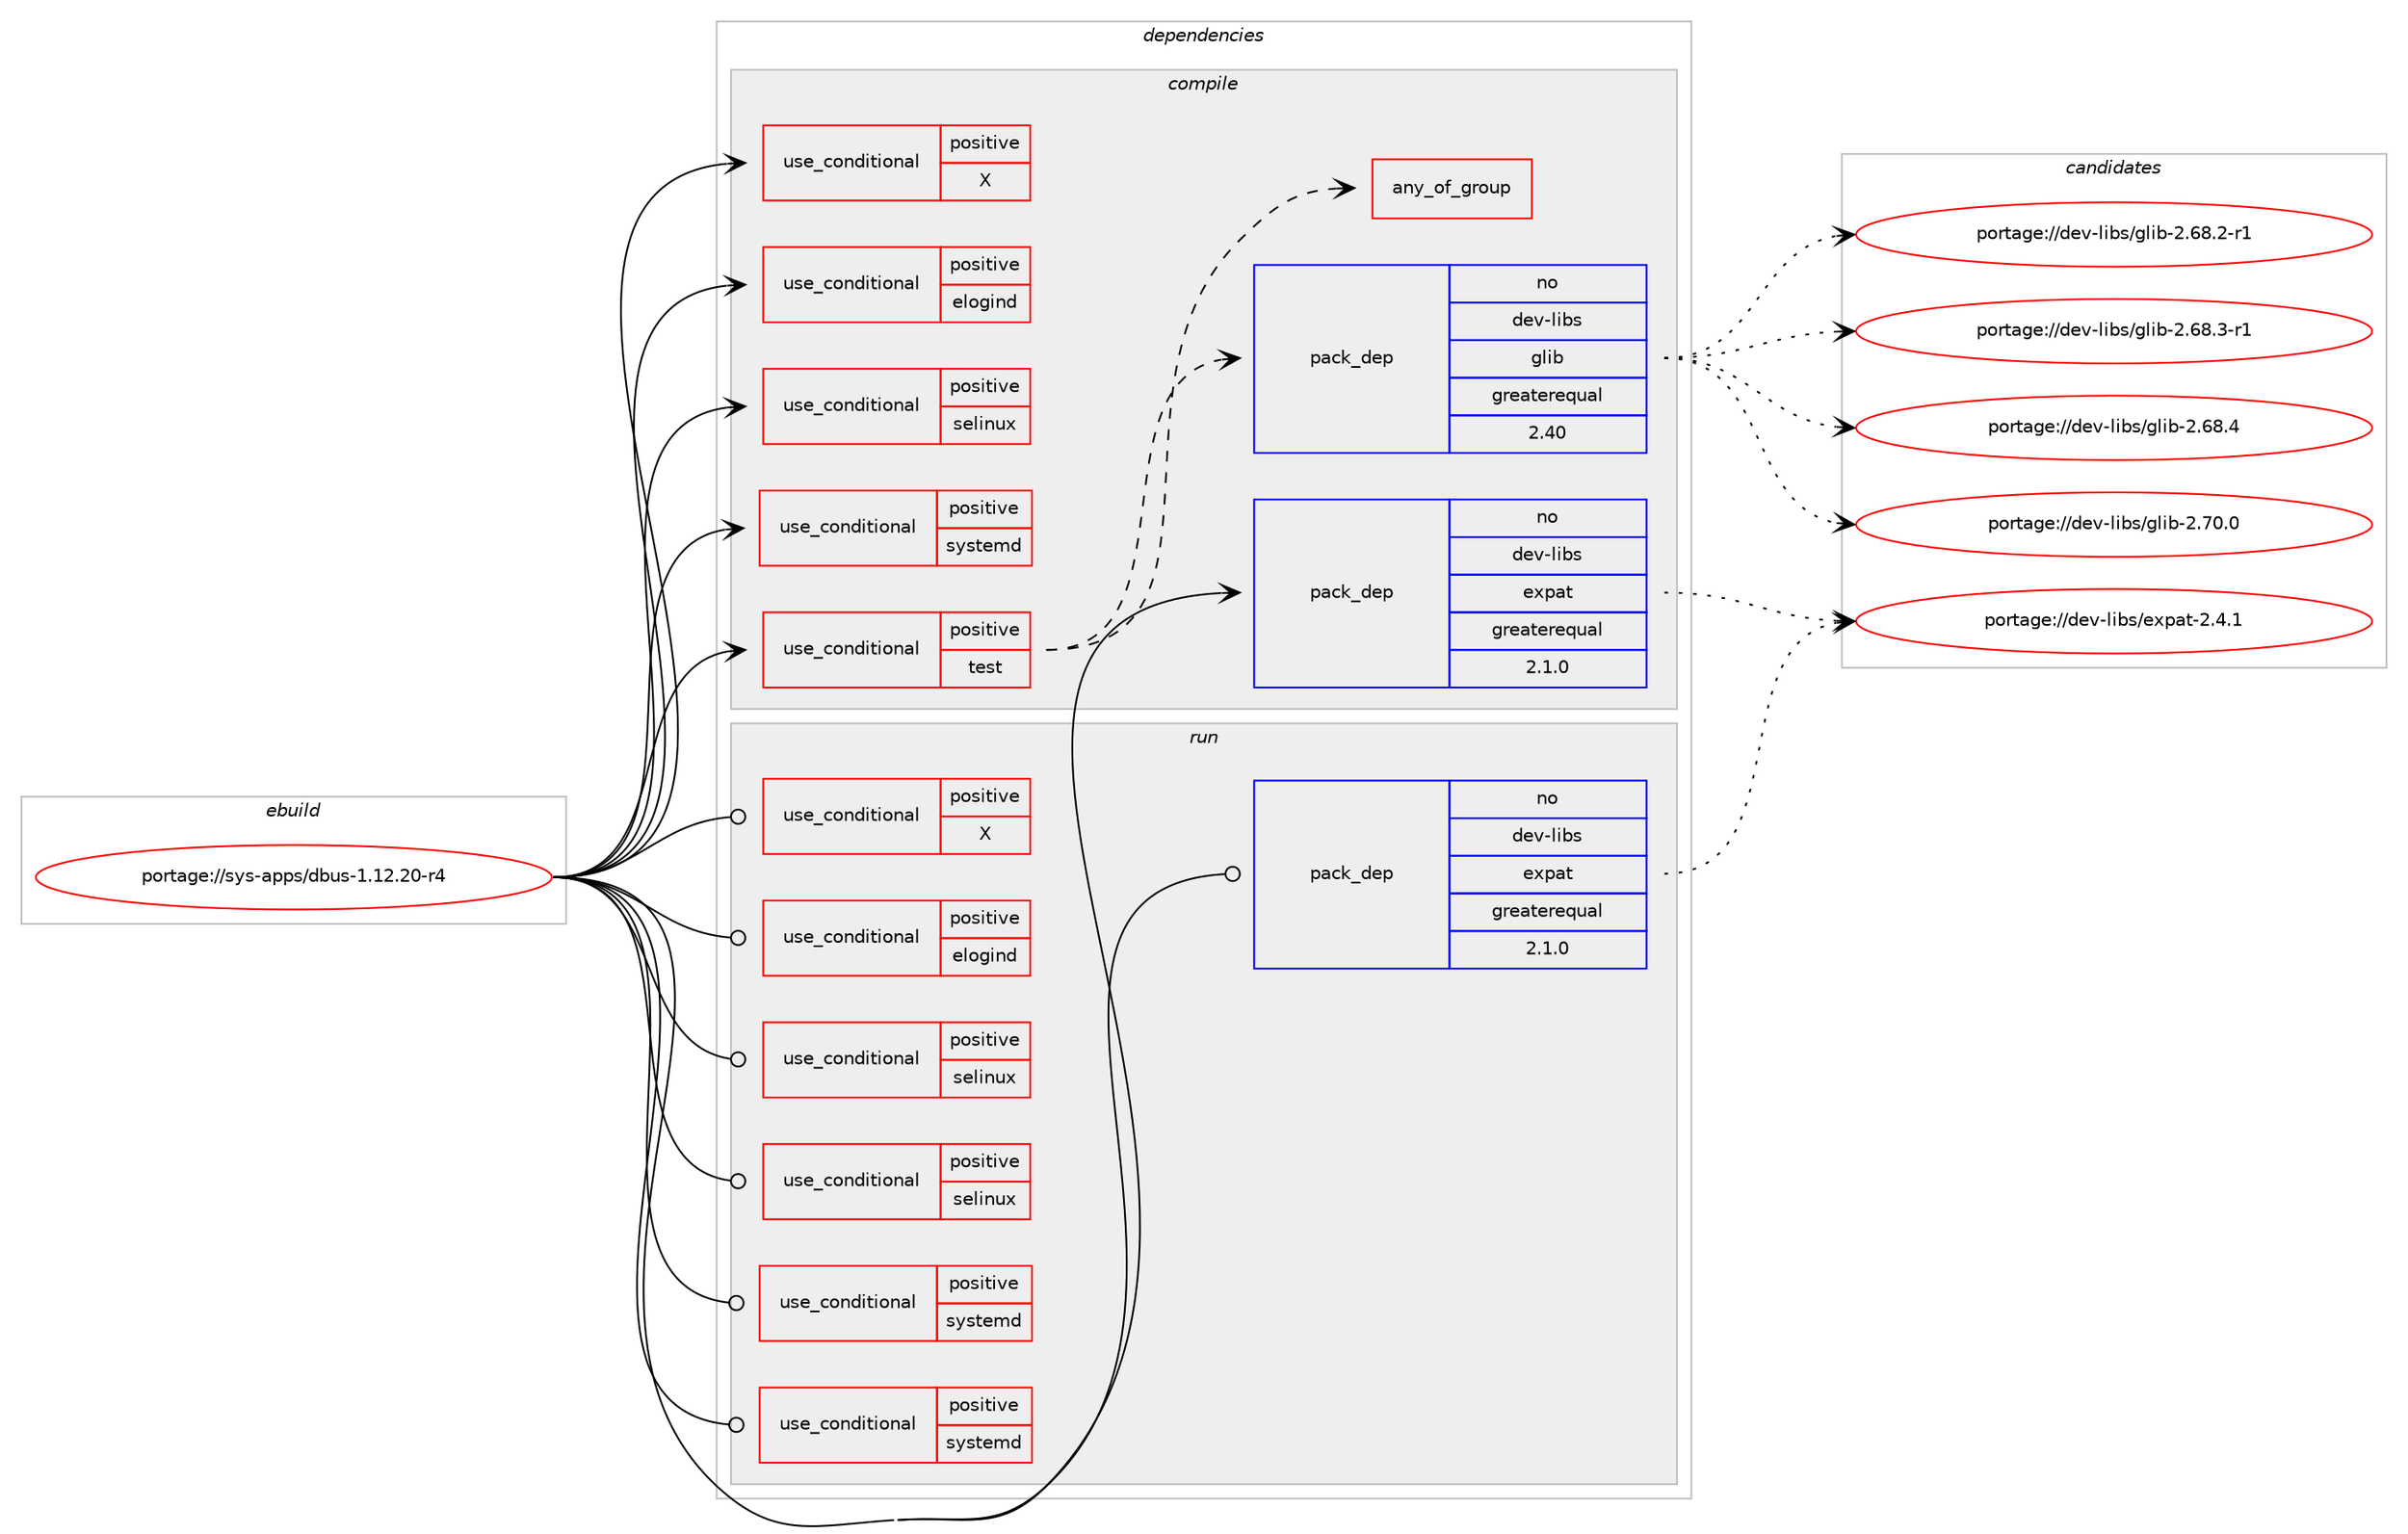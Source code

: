 digraph prolog {

# *************
# Graph options
# *************

newrank=true;
concentrate=true;
compound=true;
graph [rankdir=LR,fontname=Helvetica,fontsize=10,ranksep=1.5];#, ranksep=2.5, nodesep=0.2];
edge  [arrowhead=vee];
node  [fontname=Helvetica,fontsize=10];

# **********
# The ebuild
# **********

subgraph cluster_leftcol {
color=gray;
rank=same;
label=<<i>ebuild</i>>;
id [label="portage://sys-apps/dbus-1.12.20-r4", color=red, width=4, href="../sys-apps/dbus-1.12.20-r4.svg"];
}

# ****************
# The dependencies
# ****************

subgraph cluster_midcol {
color=gray;
label=<<i>dependencies</i>>;
subgraph cluster_compile {
fillcolor="#eeeeee";
style=filled;
label=<<i>compile</i>>;
subgraph cond211 {
dependency2327 [label=<<TABLE BORDER="0" CELLBORDER="1" CELLSPACING="0" CELLPADDING="4"><TR><TD ROWSPAN="3" CELLPADDING="10">use_conditional</TD></TR><TR><TD>positive</TD></TR><TR><TD>X</TD></TR></TABLE>>, shape=none, color=red];
# *** BEGIN UNKNOWN DEPENDENCY TYPE (TODO) ***
# dependency2327 -> package_dependency(portage://sys-apps/dbus-1.12.20-r4,install,no,x11-libs,libX11,none,[,,],[],[])
# *** END UNKNOWN DEPENDENCY TYPE (TODO) ***

# *** BEGIN UNKNOWN DEPENDENCY TYPE (TODO) ***
# dependency2327 -> package_dependency(portage://sys-apps/dbus-1.12.20-r4,install,no,x11-libs,libXt,none,[,,],[],[])
# *** END UNKNOWN DEPENDENCY TYPE (TODO) ***

}
id:e -> dependency2327:w [weight=20,style="solid",arrowhead="vee"];
subgraph cond212 {
dependency2328 [label=<<TABLE BORDER="0" CELLBORDER="1" CELLSPACING="0" CELLPADDING="4"><TR><TD ROWSPAN="3" CELLPADDING="10">use_conditional</TD></TR><TR><TD>positive</TD></TR><TR><TD>elogind</TD></TR></TABLE>>, shape=none, color=red];
# *** BEGIN UNKNOWN DEPENDENCY TYPE (TODO) ***
# dependency2328 -> package_dependency(portage://sys-apps/dbus-1.12.20-r4,install,no,sys-auth,elogind,none,[,,],[],[])
# *** END UNKNOWN DEPENDENCY TYPE (TODO) ***

}
id:e -> dependency2328:w [weight=20,style="solid",arrowhead="vee"];
subgraph cond213 {
dependency2329 [label=<<TABLE BORDER="0" CELLBORDER="1" CELLSPACING="0" CELLPADDING="4"><TR><TD ROWSPAN="3" CELLPADDING="10">use_conditional</TD></TR><TR><TD>positive</TD></TR><TR><TD>selinux</TD></TR></TABLE>>, shape=none, color=red];
# *** BEGIN UNKNOWN DEPENDENCY TYPE (TODO) ***
# dependency2329 -> package_dependency(portage://sys-apps/dbus-1.12.20-r4,install,no,sys-libs,libselinux,none,[,,],[],[])
# *** END UNKNOWN DEPENDENCY TYPE (TODO) ***

}
id:e -> dependency2329:w [weight=20,style="solid",arrowhead="vee"];
subgraph cond214 {
dependency2330 [label=<<TABLE BORDER="0" CELLBORDER="1" CELLSPACING="0" CELLPADDING="4"><TR><TD ROWSPAN="3" CELLPADDING="10">use_conditional</TD></TR><TR><TD>positive</TD></TR><TR><TD>systemd</TD></TR></TABLE>>, shape=none, color=red];
# *** BEGIN UNKNOWN DEPENDENCY TYPE (TODO) ***
# dependency2330 -> package_dependency(portage://sys-apps/dbus-1.12.20-r4,install,no,sys-apps,systemd,none,[,,],[slot(0),equal],[])
# *** END UNKNOWN DEPENDENCY TYPE (TODO) ***

}
id:e -> dependency2330:w [weight=20,style="solid",arrowhead="vee"];
subgraph cond215 {
dependency2331 [label=<<TABLE BORDER="0" CELLBORDER="1" CELLSPACING="0" CELLPADDING="4"><TR><TD ROWSPAN="3" CELLPADDING="10">use_conditional</TD></TR><TR><TD>positive</TD></TR><TR><TD>test</TD></TR></TABLE>>, shape=none, color=red];
subgraph any2 {
dependency2332 [label=<<TABLE BORDER="0" CELLBORDER="1" CELLSPACING="0" CELLPADDING="4"><TR><TD CELLPADDING="10">any_of_group</TD></TR></TABLE>>, shape=none, color=red];# *** BEGIN UNKNOWN DEPENDENCY TYPE (TODO) ***
# dependency2332 -> package_dependency(portage://sys-apps/dbus-1.12.20-r4,install,no,dev-lang,python,none,[,,],[slot(3.10)],[])
# *** END UNKNOWN DEPENDENCY TYPE (TODO) ***

# *** BEGIN UNKNOWN DEPENDENCY TYPE (TODO) ***
# dependency2332 -> package_dependency(portage://sys-apps/dbus-1.12.20-r4,install,no,dev-lang,python,none,[,,],[slot(3.9)],[])
# *** END UNKNOWN DEPENDENCY TYPE (TODO) ***

# *** BEGIN UNKNOWN DEPENDENCY TYPE (TODO) ***
# dependency2332 -> package_dependency(portage://sys-apps/dbus-1.12.20-r4,install,no,dev-lang,python,none,[,,],[slot(3.8)],[])
# *** END UNKNOWN DEPENDENCY TYPE (TODO) ***

}
dependency2331:e -> dependency2332:w [weight=20,style="dashed",arrowhead="vee"];
subgraph pack2116 {
dependency2333 [label=<<TABLE BORDER="0" CELLBORDER="1" CELLSPACING="0" CELLPADDING="4" WIDTH="220"><TR><TD ROWSPAN="6" CELLPADDING="30">pack_dep</TD></TR><TR><TD WIDTH="110">no</TD></TR><TR><TD>dev-libs</TD></TR><TR><TD>glib</TD></TR><TR><TD>greaterequal</TD></TR><TR><TD>2.40</TD></TR></TABLE>>, shape=none, color=blue];
}
dependency2331:e -> dependency2333:w [weight=20,style="dashed",arrowhead="vee"];
}
id:e -> dependency2331:w [weight=20,style="solid",arrowhead="vee"];
subgraph pack2117 {
dependency2334 [label=<<TABLE BORDER="0" CELLBORDER="1" CELLSPACING="0" CELLPADDING="4" WIDTH="220"><TR><TD ROWSPAN="6" CELLPADDING="30">pack_dep</TD></TR><TR><TD WIDTH="110">no</TD></TR><TR><TD>dev-libs</TD></TR><TR><TD>expat</TD></TR><TR><TD>greaterequal</TD></TR><TR><TD>2.1.0</TD></TR></TABLE>>, shape=none, color=blue];
}
id:e -> dependency2334:w [weight=20,style="solid",arrowhead="vee"];
# *** BEGIN UNKNOWN DEPENDENCY TYPE (TODO) ***
# id -> package_dependency(portage://sys-apps/dbus-1.12.20-r4,install,no,dev-libs,expat,none,[,,],[],[])
# *** END UNKNOWN DEPENDENCY TYPE (TODO) ***

}
subgraph cluster_compileandrun {
fillcolor="#eeeeee";
style=filled;
label=<<i>compile and run</i>>;
}
subgraph cluster_run {
fillcolor="#eeeeee";
style=filled;
label=<<i>run</i>>;
subgraph cond216 {
dependency2335 [label=<<TABLE BORDER="0" CELLBORDER="1" CELLSPACING="0" CELLPADDING="4"><TR><TD ROWSPAN="3" CELLPADDING="10">use_conditional</TD></TR><TR><TD>positive</TD></TR><TR><TD>X</TD></TR></TABLE>>, shape=none, color=red];
# *** BEGIN UNKNOWN DEPENDENCY TYPE (TODO) ***
# dependency2335 -> package_dependency(portage://sys-apps/dbus-1.12.20-r4,run,no,x11-libs,libX11,none,[,,],[],[])
# *** END UNKNOWN DEPENDENCY TYPE (TODO) ***

# *** BEGIN UNKNOWN DEPENDENCY TYPE (TODO) ***
# dependency2335 -> package_dependency(portage://sys-apps/dbus-1.12.20-r4,run,no,x11-libs,libXt,none,[,,],[],[])
# *** END UNKNOWN DEPENDENCY TYPE (TODO) ***

}
id:e -> dependency2335:w [weight=20,style="solid",arrowhead="odot"];
subgraph cond217 {
dependency2336 [label=<<TABLE BORDER="0" CELLBORDER="1" CELLSPACING="0" CELLPADDING="4"><TR><TD ROWSPAN="3" CELLPADDING="10">use_conditional</TD></TR><TR><TD>positive</TD></TR><TR><TD>elogind</TD></TR></TABLE>>, shape=none, color=red];
# *** BEGIN UNKNOWN DEPENDENCY TYPE (TODO) ***
# dependency2336 -> package_dependency(portage://sys-apps/dbus-1.12.20-r4,run,no,sys-auth,elogind,none,[,,],[],[])
# *** END UNKNOWN DEPENDENCY TYPE (TODO) ***

}
id:e -> dependency2336:w [weight=20,style="solid",arrowhead="odot"];
subgraph cond218 {
dependency2337 [label=<<TABLE BORDER="0" CELLBORDER="1" CELLSPACING="0" CELLPADDING="4"><TR><TD ROWSPAN="3" CELLPADDING="10">use_conditional</TD></TR><TR><TD>positive</TD></TR><TR><TD>selinux</TD></TR></TABLE>>, shape=none, color=red];
# *** BEGIN UNKNOWN DEPENDENCY TYPE (TODO) ***
# dependency2337 -> package_dependency(portage://sys-apps/dbus-1.12.20-r4,run,no,sec-policy,selinux-dbus,none,[,,],[],[])
# *** END UNKNOWN DEPENDENCY TYPE (TODO) ***

}
id:e -> dependency2337:w [weight=20,style="solid",arrowhead="odot"];
subgraph cond219 {
dependency2338 [label=<<TABLE BORDER="0" CELLBORDER="1" CELLSPACING="0" CELLPADDING="4"><TR><TD ROWSPAN="3" CELLPADDING="10">use_conditional</TD></TR><TR><TD>positive</TD></TR><TR><TD>selinux</TD></TR></TABLE>>, shape=none, color=red];
# *** BEGIN UNKNOWN DEPENDENCY TYPE (TODO) ***
# dependency2338 -> package_dependency(portage://sys-apps/dbus-1.12.20-r4,run,no,sys-libs,libselinux,none,[,,],[],[])
# *** END UNKNOWN DEPENDENCY TYPE (TODO) ***

}
id:e -> dependency2338:w [weight=20,style="solid",arrowhead="odot"];
subgraph cond220 {
dependency2339 [label=<<TABLE BORDER="0" CELLBORDER="1" CELLSPACING="0" CELLPADDING="4"><TR><TD ROWSPAN="3" CELLPADDING="10">use_conditional</TD></TR><TR><TD>positive</TD></TR><TR><TD>systemd</TD></TR></TABLE>>, shape=none, color=red];
# *** BEGIN UNKNOWN DEPENDENCY TYPE (TODO) ***
# dependency2339 -> package_dependency(portage://sys-apps/dbus-1.12.20-r4,run,no,sys-apps,systemd,none,[,,],[slot(0),equal],[])
# *** END UNKNOWN DEPENDENCY TYPE (TODO) ***

}
id:e -> dependency2339:w [weight=20,style="solid",arrowhead="odot"];
subgraph cond221 {
dependency2340 [label=<<TABLE BORDER="0" CELLBORDER="1" CELLSPACING="0" CELLPADDING="4"><TR><TD ROWSPAN="3" CELLPADDING="10">use_conditional</TD></TR><TR><TD>positive</TD></TR><TR><TD>systemd</TD></TR></TABLE>>, shape=none, color=red];
# *** BEGIN UNKNOWN DEPENDENCY TYPE (TODO) ***
# dependency2340 -> package_dependency(portage://sys-apps/dbus-1.12.20-r4,run,no,virtual,tmpfiles,none,[,,],[],[])
# *** END UNKNOWN DEPENDENCY TYPE (TODO) ***

}
id:e -> dependency2340:w [weight=20,style="solid",arrowhead="odot"];
# *** BEGIN UNKNOWN DEPENDENCY TYPE (TODO) ***
# id -> package_dependency(portage://sys-apps/dbus-1.12.20-r4,run,no,acct-user,messagebus,none,[,,],[],[])
# *** END UNKNOWN DEPENDENCY TYPE (TODO) ***

subgraph pack2118 {
dependency2341 [label=<<TABLE BORDER="0" CELLBORDER="1" CELLSPACING="0" CELLPADDING="4" WIDTH="220"><TR><TD ROWSPAN="6" CELLPADDING="30">pack_dep</TD></TR><TR><TD WIDTH="110">no</TD></TR><TR><TD>dev-libs</TD></TR><TR><TD>expat</TD></TR><TR><TD>greaterequal</TD></TR><TR><TD>2.1.0</TD></TR></TABLE>>, shape=none, color=blue];
}
id:e -> dependency2341:w [weight=20,style="solid",arrowhead="odot"];
}
}

# **************
# The candidates
# **************

subgraph cluster_choices {
rank=same;
color=gray;
label=<<i>candidates</i>>;

subgraph choice2116 {
color=black;
nodesep=1;
choice10010111845108105981154710310810598455046545646504511449 [label="portage://dev-libs/glib-2.68.2-r1", color=red, width=4,href="../dev-libs/glib-2.68.2-r1.svg"];
choice10010111845108105981154710310810598455046545646514511449 [label="portage://dev-libs/glib-2.68.3-r1", color=red, width=4,href="../dev-libs/glib-2.68.3-r1.svg"];
choice1001011184510810598115471031081059845504654564652 [label="portage://dev-libs/glib-2.68.4", color=red, width=4,href="../dev-libs/glib-2.68.4.svg"];
choice1001011184510810598115471031081059845504655484648 [label="portage://dev-libs/glib-2.70.0", color=red, width=4,href="../dev-libs/glib-2.70.0.svg"];
dependency2333:e -> choice10010111845108105981154710310810598455046545646504511449:w [style=dotted,weight="100"];
dependency2333:e -> choice10010111845108105981154710310810598455046545646514511449:w [style=dotted,weight="100"];
dependency2333:e -> choice1001011184510810598115471031081059845504654564652:w [style=dotted,weight="100"];
dependency2333:e -> choice1001011184510810598115471031081059845504655484648:w [style=dotted,weight="100"];
}
subgraph choice2117 {
color=black;
nodesep=1;
choice10010111845108105981154710112011297116455046524649 [label="portage://dev-libs/expat-2.4.1", color=red, width=4,href="../dev-libs/expat-2.4.1.svg"];
dependency2334:e -> choice10010111845108105981154710112011297116455046524649:w [style=dotted,weight="100"];
}
subgraph choice2118 {
color=black;
nodesep=1;
choice10010111845108105981154710112011297116455046524649 [label="portage://dev-libs/expat-2.4.1", color=red, width=4,href="../dev-libs/expat-2.4.1.svg"];
dependency2341:e -> choice10010111845108105981154710112011297116455046524649:w [style=dotted,weight="100"];
}
}

}
